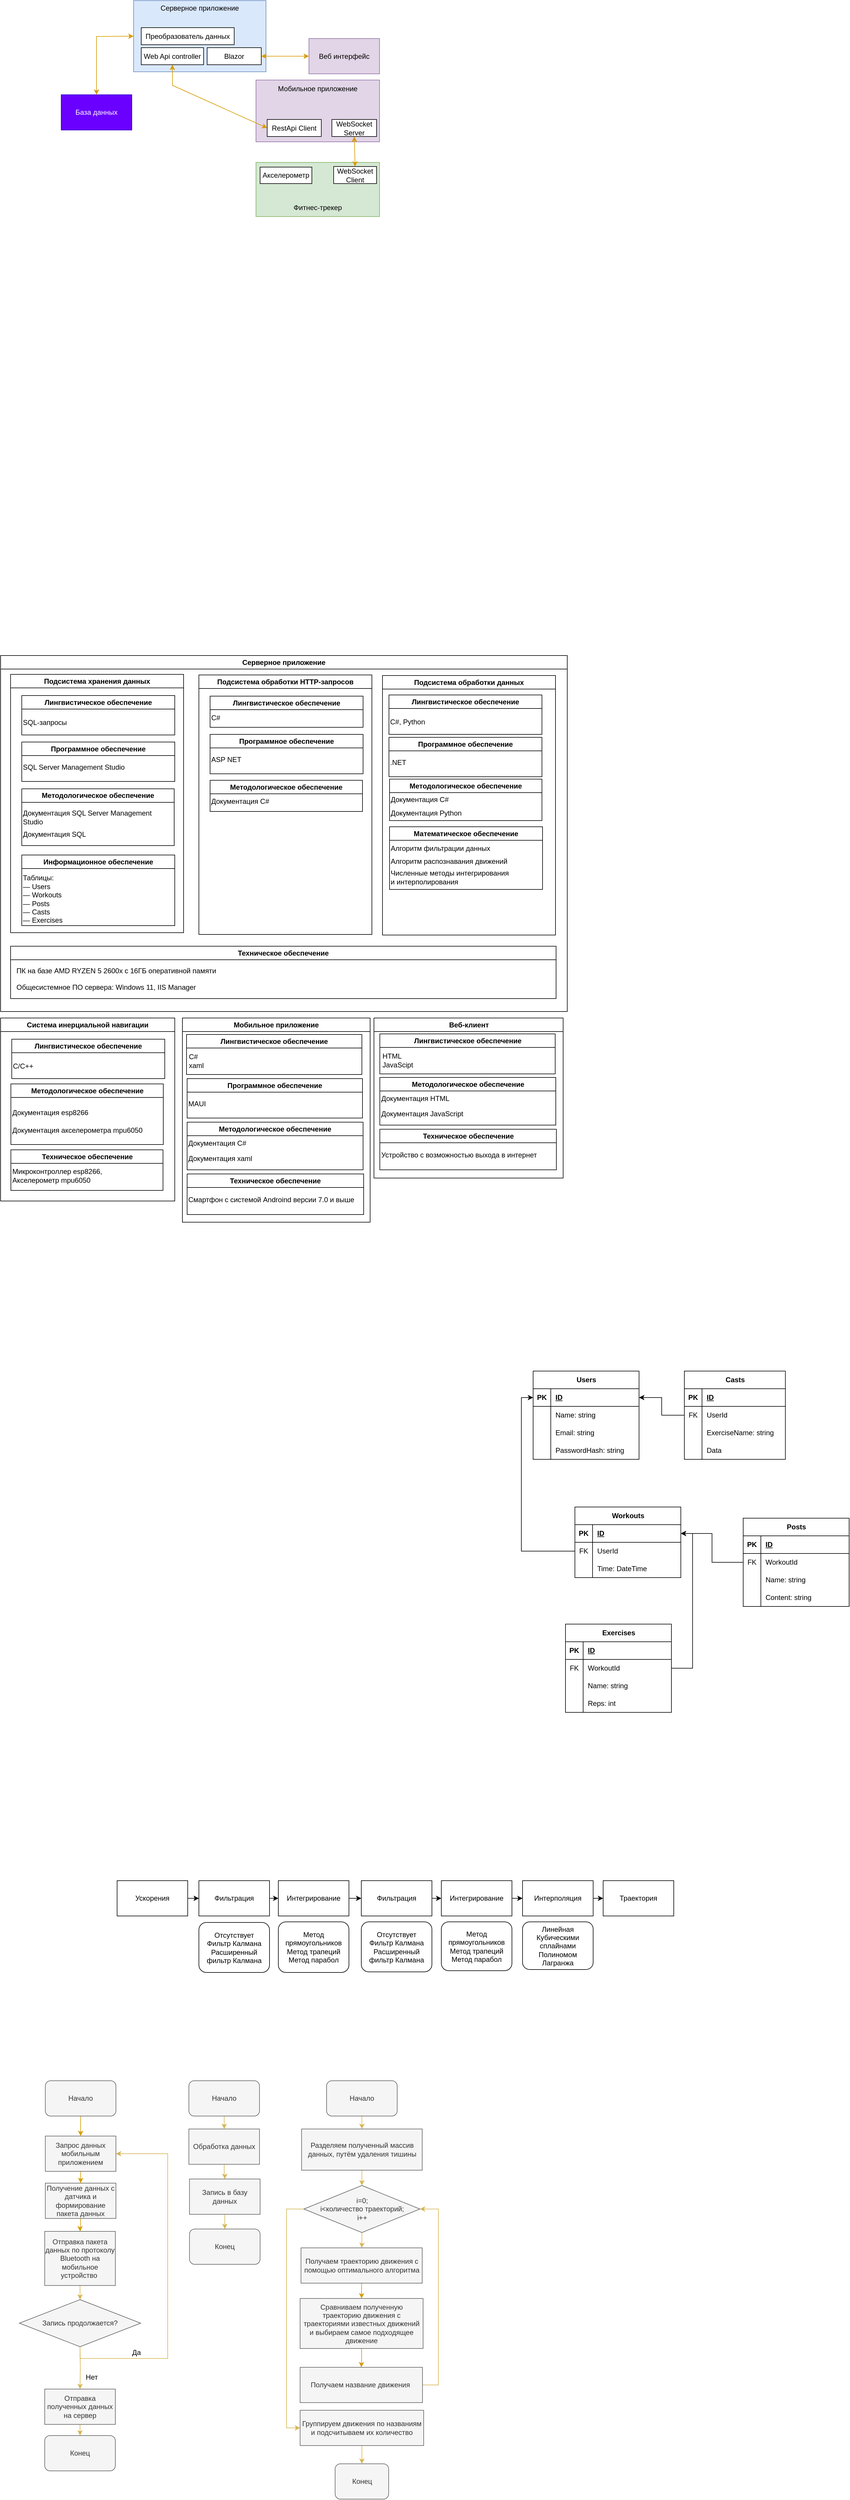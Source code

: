 <mxfile version="24.2.2" type="github">
  <diagram name="Страница 1" id="ufSTGprs4LsOGQLuZF8g">
    <mxGraphModel dx="1674" dy="778" grid="0" gridSize="10" guides="1" tooltips="1" connect="1" arrows="1" fold="1" page="1" pageScale="1" pageWidth="827" pageHeight="1169" background="#ffffff" math="0" shadow="0">
      <root>
        <mxCell id="0" />
        <mxCell id="1" parent="0" />
        <mxCell id="TqyM-eb_YKYfIrLDZzXM-1" value="База данных" style="rounded=0;whiteSpace=wrap;html=1;fillColor=#6a00ff;fontColor=#ffffff;strokeColor=#3700CC;" parent="1" vertex="1">
          <mxGeometry x="142" y="375" width="120" height="60" as="geometry" />
        </mxCell>
        <mxCell id="TqyM-eb_YKYfIrLDZzXM-2" value="" style="rounded=0;whiteSpace=wrap;html=1;fillColor=#dae8fc;strokeColor=#6c8ebf;" parent="1" vertex="1">
          <mxGeometry x="265" y="215" width="225" height="121" as="geometry" />
        </mxCell>
        <mxCell id="TqyM-eb_YKYfIrLDZzXM-4" value="" style="endArrow=classic;startArrow=classic;html=1;rounded=0;entryX=0;entryY=0.5;entryDx=0;entryDy=0;exitX=0.5;exitY=0;exitDx=0;exitDy=0;fillColor=#ffe6cc;strokeColor=#d79b00;" parent="1" source="TqyM-eb_YKYfIrLDZzXM-1" target="TqyM-eb_YKYfIrLDZzXM-2" edge="1">
          <mxGeometry width="50" height="50" relative="1" as="geometry">
            <mxPoint x="148" y="304" as="sourcePoint" />
            <mxPoint x="198" y="254" as="targetPoint" />
            <Array as="points">
              <mxPoint x="202" y="276" />
            </Array>
          </mxGeometry>
        </mxCell>
        <mxCell id="TqyM-eb_YKYfIrLDZzXM-5" value="&lt;font color=&quot;#000000&quot;&gt;Веб интерфейс&lt;/font&gt;" style="rounded=0;whiteSpace=wrap;html=1;fillColor=#e1d5e7;strokeColor=#9673a6;" parent="1" vertex="1">
          <mxGeometry x="563" y="279.5" width="120" height="60" as="geometry" />
        </mxCell>
        <mxCell id="TqyM-eb_YKYfIrLDZzXM-6" value="" style="rounded=0;whiteSpace=wrap;html=1;fillColor=#e1d5e7;strokeColor=#9673a6;align=center;" parent="1" vertex="1">
          <mxGeometry x="473" y="350" width="210" height="105" as="geometry" />
        </mxCell>
        <mxCell id="TqyM-eb_YKYfIrLDZzXM-7" value="" style="endArrow=classic;startArrow=classic;html=1;rounded=0;entryX=0;entryY=0.5;entryDx=0;entryDy=0;exitX=1;exitY=0.5;exitDx=0;exitDy=0;fillColor=#ffe6cc;strokeColor=#d79b00;" parent="1" source="ZVdsV8nFcNDab4a7GRcG-9" target="TqyM-eb_YKYfIrLDZzXM-5" edge="1">
          <mxGeometry width="50" height="50" relative="1" as="geometry">
            <mxPoint x="291" y="154" as="sourcePoint" />
            <mxPoint x="405" y="86" as="targetPoint" />
            <Array as="points" />
          </mxGeometry>
        </mxCell>
        <mxCell id="TqyM-eb_YKYfIrLDZzXM-8" value="" style="endArrow=classic;startArrow=classic;html=1;rounded=0;entryX=0;entryY=0.5;entryDx=0;entryDy=0;exitX=0.5;exitY=1;exitDx=0;exitDy=0;fillColor=#ffe6cc;strokeColor=#d79b00;" parent="1" source="ZVdsV8nFcNDab4a7GRcG-10" target="ZVdsV8nFcNDab4a7GRcG-6" edge="1">
          <mxGeometry width="50" height="50" relative="1" as="geometry">
            <mxPoint x="338" y="480" as="sourcePoint" />
            <mxPoint x="452" y="412" as="targetPoint" />
            <Array as="points">
              <mxPoint x="331" y="359" />
            </Array>
          </mxGeometry>
        </mxCell>
        <mxCell id="TqyM-eb_YKYfIrLDZzXM-9" value="" style="rounded=0;whiteSpace=wrap;html=1;fillColor=#d5e8d4;strokeColor=#82b366;" parent="1" vertex="1">
          <mxGeometry x="473" y="490" width="210" height="92" as="geometry" />
        </mxCell>
        <mxCell id="TqyM-eb_YKYfIrLDZzXM-10" value="" style="endArrow=classic;startArrow=classic;html=1;rounded=0;entryX=0.5;entryY=0;entryDx=0;entryDy=0;fillColor=#ffe6cc;strokeColor=#d79b00;exitX=0.5;exitY=1;exitDx=0;exitDy=0;" parent="1" source="ZVdsV8nFcNDab4a7GRcG-1" target="ZVdsV8nFcNDab4a7GRcG-2" edge="1">
          <mxGeometry width="50" height="50" relative="1" as="geometry">
            <mxPoint x="578" y="453" as="sourcePoint" />
            <mxPoint x="449" y="478" as="targetPoint" />
            <Array as="points" />
          </mxGeometry>
        </mxCell>
        <mxCell id="nKgSE3EkpWKNaFI7mvdM-41" value="Cистема инерциальной навигации" style="swimlane;whiteSpace=wrap;html=1;" parent="1" vertex="1">
          <mxGeometry x="39" y="1944" width="296" height="311" as="geometry" />
        </mxCell>
        <mxCell id="nKgSE3EkpWKNaFI7mvdM-42" value="Лингвистическое обеспечение" style="swimlane;whiteSpace=wrap;html=1;" parent="nKgSE3EkpWKNaFI7mvdM-41" vertex="1">
          <mxGeometry x="19" y="36" width="260" height="67" as="geometry" />
        </mxCell>
        <mxCell id="nKgSE3EkpWKNaFI7mvdM-43" value="C/C++" style="text;html=1;align=left;verticalAlign=middle;resizable=0;points=[];autosize=1;strokeColor=none;fillColor=none;" parent="nKgSE3EkpWKNaFI7mvdM-42" vertex="1">
          <mxGeometry y="33" width="53" height="26" as="geometry" />
        </mxCell>
        <mxCell id="nKgSE3EkpWKNaFI7mvdM-46" value="Методологическое обеспечение" style="swimlane;whiteSpace=wrap;html=1;" parent="nKgSE3EkpWKNaFI7mvdM-41" vertex="1">
          <mxGeometry x="17.5" y="112" width="259" height="103" as="geometry" />
        </mxCell>
        <mxCell id="nKgSE3EkpWKNaFI7mvdM-47" value="Документация esp8266" style="text;html=1;align=left;verticalAlign=middle;resizable=0;points=[];autosize=1;strokeColor=none;fillColor=none;" parent="nKgSE3EkpWKNaFI7mvdM-46" vertex="1">
          <mxGeometry y="35.75" width="147" height="26" as="geometry" />
        </mxCell>
        <mxCell id="t0PKNFKbj3jleWJ-KIZI-4" value="Документация акселерометра mpu6050" style="text;html=1;strokeColor=none;fillColor=none;align=left;verticalAlign=middle;whiteSpace=wrap;rounded=0;" parent="nKgSE3EkpWKNaFI7mvdM-46" vertex="1">
          <mxGeometry y="64" width="239" height="30" as="geometry" />
        </mxCell>
        <mxCell id="ZVdsV8nFcNDab4a7GRcG-26" value="Техническое обеспечение" style="swimlane;whiteSpace=wrap;html=1;" parent="nKgSE3EkpWKNaFI7mvdM-41" vertex="1">
          <mxGeometry x="17.5" y="224" width="258.5" height="69" as="geometry" />
        </mxCell>
        <mxCell id="ZVdsV8nFcNDab4a7GRcG-32" value="Микроконтроллер esp8266,&lt;br&gt;Акселерометр mpu6050" style="text;html=1;align=left;verticalAlign=middle;resizable=0;points=[];autosize=1;strokeColor=none;fillColor=none;" parent="ZVdsV8nFcNDab4a7GRcG-26" vertex="1">
          <mxGeometry y="23" width="171" height="41" as="geometry" />
        </mxCell>
        <mxCell id="nKgSE3EkpWKNaFI7mvdM-48" style="edgeStyle=orthogonalEdgeStyle;rounded=0;orthogonalLoop=1;jettySize=auto;html=1;entryX=0.5;entryY=0;entryDx=0;entryDy=0;fillColor=#ffe6cc;strokeColor=#d79b00;" parent="1" source="nKgSE3EkpWKNaFI7mvdM-49" target="nKgSE3EkpWKNaFI7mvdM-59" edge="1">
          <mxGeometry relative="1" as="geometry" />
        </mxCell>
        <mxCell id="nKgSE3EkpWKNaFI7mvdM-49" value="Начало" style="rounded=1;whiteSpace=wrap;html=1;fillColor=#f5f5f5;fontColor=#333333;strokeColor=#666666;" parent="1" vertex="1">
          <mxGeometry x="115" y="3750" width="120" height="60" as="geometry" />
        </mxCell>
        <mxCell id="nKgSE3EkpWKNaFI7mvdM-50" style="edgeStyle=orthogonalEdgeStyle;rounded=0;orthogonalLoop=1;jettySize=auto;html=1;fillColor=#ffe6cc;strokeColor=#d79b00;entryX=0.5;entryY=0;entryDx=0;entryDy=0;" parent="1" source="nKgSE3EkpWKNaFI7mvdM-51" target="nKgSE3EkpWKNaFI7mvdM-53" edge="1">
          <mxGeometry relative="1" as="geometry" />
        </mxCell>
        <mxCell id="nKgSE3EkpWKNaFI7mvdM-51" value="Получение данных с датчика и формирование пакета данных" style="rounded=0;whiteSpace=wrap;html=1;fillColor=#f5f5f5;fontColor=#333333;strokeColor=#666666;" parent="1" vertex="1">
          <mxGeometry x="115" y="3924" width="120" height="60" as="geometry" />
        </mxCell>
        <mxCell id="nKgSE3EkpWKNaFI7mvdM-72" style="edgeStyle=orthogonalEdgeStyle;rounded=0;orthogonalLoop=1;jettySize=auto;html=1;entryX=0.5;entryY=0;entryDx=0;entryDy=0;fillColor=#fff2cc;strokeColor=#d6b656;" parent="1" source="nKgSE3EkpWKNaFI7mvdM-53" edge="1">
          <mxGeometry relative="1" as="geometry">
            <mxPoint x="174" y="4122" as="targetPoint" />
          </mxGeometry>
        </mxCell>
        <mxCell id="nKgSE3EkpWKNaFI7mvdM-53" value="Отправка пакета данных по протоколу Bluetooth на мобильное устройство&amp;nbsp;" style="rounded=0;whiteSpace=wrap;html=1;fillColor=#f5f5f5;fontColor=#333333;strokeColor=#666666;" parent="1" vertex="1">
          <mxGeometry x="114" y="4006" width="120" height="92" as="geometry" />
        </mxCell>
        <mxCell id="nKgSE3EkpWKNaFI7mvdM-58" style="edgeStyle=orthogonalEdgeStyle;rounded=0;orthogonalLoop=1;jettySize=auto;html=1;entryX=0.5;entryY=0;entryDx=0;entryDy=0;fillColor=#ffe6cc;strokeColor=#d79b00;" parent="1" source="nKgSE3EkpWKNaFI7mvdM-59" target="nKgSE3EkpWKNaFI7mvdM-51" edge="1">
          <mxGeometry relative="1" as="geometry" />
        </mxCell>
        <mxCell id="nKgSE3EkpWKNaFI7mvdM-59" value="Запрос данных мобильным приложением" style="rounded=0;whiteSpace=wrap;html=1;fillColor=#f5f5f5;fontColor=#333333;strokeColor=#666666;" parent="1" vertex="1">
          <mxGeometry x="115" y="3844" width="120" height="60" as="geometry" />
        </mxCell>
        <mxCell id="nKgSE3EkpWKNaFI7mvdM-70" style="edgeStyle=orthogonalEdgeStyle;rounded=0;orthogonalLoop=1;jettySize=auto;html=1;entryX=1;entryY=0.5;entryDx=0;entryDy=0;fillColor=#fff2cc;strokeColor=#d6b656;" parent="1" target="nKgSE3EkpWKNaFI7mvdM-59" edge="1">
          <mxGeometry relative="1" as="geometry">
            <mxPoint x="401.217" y="3837.696" as="targetPoint" />
            <Array as="points">
              <mxPoint x="174" y="4222" />
              <mxPoint x="323" y="4222" />
              <mxPoint x="323" y="3874" />
            </Array>
            <mxPoint x="174" y="4202" as="sourcePoint" />
          </mxGeometry>
        </mxCell>
        <mxCell id="nKgSE3EkpWKNaFI7mvdM-73" style="edgeStyle=orthogonalEdgeStyle;rounded=0;orthogonalLoop=1;jettySize=auto;html=1;entryX=0.5;entryY=0;entryDx=0;entryDy=0;fillColor=#fff2cc;strokeColor=#d6b656;" parent="1" target="ZVdsV8nFcNDab4a7GRcG-15" edge="1">
          <mxGeometry relative="1" as="geometry">
            <mxPoint x="174" y="4202" as="sourcePoint" />
            <mxPoint x="174" y="4277" as="targetPoint" />
          </mxGeometry>
        </mxCell>
        <mxCell id="nKgSE3EkpWKNaFI7mvdM-64" value="&lt;font color=&quot;#000000&quot;&gt;Да&lt;/font&gt;" style="text;html=1;strokeColor=none;fillColor=none;align=center;verticalAlign=middle;whiteSpace=wrap;rounded=0;" parent="1" vertex="1">
          <mxGeometry x="240" y="4197" width="60" height="30" as="geometry" />
        </mxCell>
        <mxCell id="nKgSE3EkpWKNaFI7mvdM-77" style="edgeStyle=orthogonalEdgeStyle;rounded=0;orthogonalLoop=1;jettySize=auto;html=1;entryX=0.5;entryY=0;entryDx=0;entryDy=0;fillColor=#fff2cc;strokeColor=#d6b656;" parent="1" source="nKgSE3EkpWKNaFI7mvdM-74" target="nKgSE3EkpWKNaFI7mvdM-76" edge="1">
          <mxGeometry relative="1" as="geometry" />
        </mxCell>
        <mxCell id="nKgSE3EkpWKNaFI7mvdM-74" value="Обработка данных" style="rounded=0;whiteSpace=wrap;html=1;fillColor=#f5f5f5;fontColor=#333333;strokeColor=#666666;" parent="1" vertex="1">
          <mxGeometry x="359" y="3832" width="120" height="60" as="geometry" />
        </mxCell>
        <mxCell id="nKgSE3EkpWKNaFI7mvdM-79" style="edgeStyle=orthogonalEdgeStyle;rounded=0;orthogonalLoop=1;jettySize=auto;html=1;entryX=0.5;entryY=0;entryDx=0;entryDy=0;fillColor=#fff2cc;strokeColor=#d6b656;" parent="1" source="nKgSE3EkpWKNaFI7mvdM-76" target="nKgSE3EkpWKNaFI7mvdM-78" edge="1">
          <mxGeometry relative="1" as="geometry" />
        </mxCell>
        <mxCell id="nKgSE3EkpWKNaFI7mvdM-76" value="Запись в базу данных" style="rounded=0;whiteSpace=wrap;html=1;fillColor=#f5f5f5;fontColor=#333333;strokeColor=#666666;" parent="1" vertex="1">
          <mxGeometry x="360" y="3917" width="120" height="60" as="geometry" />
        </mxCell>
        <mxCell id="nKgSE3EkpWKNaFI7mvdM-78" value="Конец" style="rounded=1;whiteSpace=wrap;html=1;fillColor=#f5f5f5;fontColor=#333333;strokeColor=#666666;" parent="1" vertex="1">
          <mxGeometry x="360" y="4002" width="120" height="60" as="geometry" />
        </mxCell>
        <mxCell id="nKgSE3EkpWKNaFI7mvdM-82" value="Нет" style="text;html=1;strokeColor=none;fillColor=none;align=center;verticalAlign=middle;whiteSpace=wrap;rounded=0;" parent="1" vertex="1">
          <mxGeometry x="164" y="4239" width="60" height="30" as="geometry" />
        </mxCell>
        <mxCell id="nKgSE3EkpWKNaFI7mvdM-83" value="Users" style="shape=table;startSize=30;container=1;collapsible=1;childLayout=tableLayout;fixedRows=1;rowLines=0;fontStyle=1;align=center;resizeLast=1;html=1;" parent="1" vertex="1">
          <mxGeometry x="944" y="2544" width="180" height="150" as="geometry" />
        </mxCell>
        <mxCell id="nKgSE3EkpWKNaFI7mvdM-84" value="" style="shape=tableRow;horizontal=0;startSize=0;swimlaneHead=0;swimlaneBody=0;fillColor=none;collapsible=0;dropTarget=0;points=[[0,0.5],[1,0.5]];portConstraint=eastwest;top=0;left=0;right=0;bottom=1;" parent="nKgSE3EkpWKNaFI7mvdM-83" vertex="1">
          <mxGeometry y="30" width="180" height="30" as="geometry" />
        </mxCell>
        <mxCell id="nKgSE3EkpWKNaFI7mvdM-85" value="PK" style="shape=partialRectangle;connectable=0;fillColor=none;top=0;left=0;bottom=0;right=0;fontStyle=1;overflow=hidden;whiteSpace=wrap;html=1;" parent="nKgSE3EkpWKNaFI7mvdM-84" vertex="1">
          <mxGeometry width="30" height="30" as="geometry">
            <mxRectangle width="30" height="30" as="alternateBounds" />
          </mxGeometry>
        </mxCell>
        <mxCell id="nKgSE3EkpWKNaFI7mvdM-86" value="ID" style="shape=partialRectangle;connectable=0;fillColor=none;top=0;left=0;bottom=0;right=0;align=left;spacingLeft=6;fontStyle=5;overflow=hidden;whiteSpace=wrap;html=1;" parent="nKgSE3EkpWKNaFI7mvdM-84" vertex="1">
          <mxGeometry x="30" width="150" height="30" as="geometry">
            <mxRectangle width="150" height="30" as="alternateBounds" />
          </mxGeometry>
        </mxCell>
        <mxCell id="nKgSE3EkpWKNaFI7mvdM-87" value="" style="shape=tableRow;horizontal=0;startSize=0;swimlaneHead=0;swimlaneBody=0;fillColor=none;collapsible=0;dropTarget=0;points=[[0,0.5],[1,0.5]];portConstraint=eastwest;top=0;left=0;right=0;bottom=0;" parent="nKgSE3EkpWKNaFI7mvdM-83" vertex="1">
          <mxGeometry y="60" width="180" height="30" as="geometry" />
        </mxCell>
        <mxCell id="nKgSE3EkpWKNaFI7mvdM-88" value="" style="shape=partialRectangle;connectable=0;fillColor=none;top=0;left=0;bottom=0;right=0;editable=1;overflow=hidden;whiteSpace=wrap;html=1;" parent="nKgSE3EkpWKNaFI7mvdM-87" vertex="1">
          <mxGeometry width="30" height="30" as="geometry">
            <mxRectangle width="30" height="30" as="alternateBounds" />
          </mxGeometry>
        </mxCell>
        <mxCell id="nKgSE3EkpWKNaFI7mvdM-89" value="Name: string" style="shape=partialRectangle;connectable=0;fillColor=none;top=0;left=0;bottom=0;right=0;align=left;spacingLeft=6;overflow=hidden;whiteSpace=wrap;html=1;" parent="nKgSE3EkpWKNaFI7mvdM-87" vertex="1">
          <mxGeometry x="30" width="150" height="30" as="geometry">
            <mxRectangle width="150" height="30" as="alternateBounds" />
          </mxGeometry>
        </mxCell>
        <mxCell id="nKgSE3EkpWKNaFI7mvdM-90" value="" style="shape=tableRow;horizontal=0;startSize=0;swimlaneHead=0;swimlaneBody=0;fillColor=none;collapsible=0;dropTarget=0;points=[[0,0.5],[1,0.5]];portConstraint=eastwest;top=0;left=0;right=0;bottom=0;" parent="nKgSE3EkpWKNaFI7mvdM-83" vertex="1">
          <mxGeometry y="90" width="180" height="30" as="geometry" />
        </mxCell>
        <mxCell id="nKgSE3EkpWKNaFI7mvdM-91" value="" style="shape=partialRectangle;connectable=0;fillColor=none;top=0;left=0;bottom=0;right=0;editable=1;overflow=hidden;whiteSpace=wrap;html=1;" parent="nKgSE3EkpWKNaFI7mvdM-90" vertex="1">
          <mxGeometry width="30" height="30" as="geometry">
            <mxRectangle width="30" height="30" as="alternateBounds" />
          </mxGeometry>
        </mxCell>
        <mxCell id="nKgSE3EkpWKNaFI7mvdM-92" value="Email: string" style="shape=partialRectangle;connectable=0;fillColor=none;top=0;left=0;bottom=0;right=0;align=left;spacingLeft=6;overflow=hidden;whiteSpace=wrap;html=1;" parent="nKgSE3EkpWKNaFI7mvdM-90" vertex="1">
          <mxGeometry x="30" width="150" height="30" as="geometry">
            <mxRectangle width="150" height="30" as="alternateBounds" />
          </mxGeometry>
        </mxCell>
        <mxCell id="nKgSE3EkpWKNaFI7mvdM-93" value="" style="shape=tableRow;horizontal=0;startSize=0;swimlaneHead=0;swimlaneBody=0;fillColor=none;collapsible=0;dropTarget=0;points=[[0,0.5],[1,0.5]];portConstraint=eastwest;top=0;left=0;right=0;bottom=0;" parent="nKgSE3EkpWKNaFI7mvdM-83" vertex="1">
          <mxGeometry y="120" width="180" height="30" as="geometry" />
        </mxCell>
        <mxCell id="nKgSE3EkpWKNaFI7mvdM-94" value="" style="shape=partialRectangle;connectable=0;fillColor=none;top=0;left=0;bottom=0;right=0;editable=1;overflow=hidden;whiteSpace=wrap;html=1;" parent="nKgSE3EkpWKNaFI7mvdM-93" vertex="1">
          <mxGeometry width="30" height="30" as="geometry">
            <mxRectangle width="30" height="30" as="alternateBounds" />
          </mxGeometry>
        </mxCell>
        <mxCell id="nKgSE3EkpWKNaFI7mvdM-95" value="PasswordHash: string" style="shape=partialRectangle;connectable=0;fillColor=none;top=0;left=0;bottom=0;right=0;align=left;spacingLeft=6;overflow=hidden;whiteSpace=wrap;html=1;" parent="nKgSE3EkpWKNaFI7mvdM-93" vertex="1">
          <mxGeometry x="30" width="150" height="30" as="geometry">
            <mxRectangle width="150" height="30" as="alternateBounds" />
          </mxGeometry>
        </mxCell>
        <mxCell id="nKgSE3EkpWKNaFI7mvdM-96" value="Casts" style="shape=table;startSize=30;container=1;collapsible=1;childLayout=tableLayout;fixedRows=1;rowLines=0;fontStyle=1;align=center;resizeLast=1;html=1;" parent="1" vertex="1">
          <mxGeometry x="1201" y="2544" width="171.684" height="150" as="geometry" />
        </mxCell>
        <mxCell id="nKgSE3EkpWKNaFI7mvdM-97" value="" style="shape=tableRow;horizontal=0;startSize=0;swimlaneHead=0;swimlaneBody=0;fillColor=none;collapsible=0;dropTarget=0;points=[[0,0.5],[1,0.5]];portConstraint=eastwest;top=0;left=0;right=0;bottom=1;" parent="nKgSE3EkpWKNaFI7mvdM-96" vertex="1">
          <mxGeometry y="30" width="171.684" height="30" as="geometry" />
        </mxCell>
        <mxCell id="nKgSE3EkpWKNaFI7mvdM-98" value="PK" style="shape=partialRectangle;connectable=0;fillColor=none;top=0;left=0;bottom=0;right=0;fontStyle=1;overflow=hidden;whiteSpace=wrap;html=1;" parent="nKgSE3EkpWKNaFI7mvdM-97" vertex="1">
          <mxGeometry width="30" height="30" as="geometry">
            <mxRectangle width="30" height="30" as="alternateBounds" />
          </mxGeometry>
        </mxCell>
        <mxCell id="nKgSE3EkpWKNaFI7mvdM-99" value="ID" style="shape=partialRectangle;connectable=0;fillColor=none;top=0;left=0;bottom=0;right=0;align=left;spacingLeft=6;fontStyle=5;overflow=hidden;whiteSpace=wrap;html=1;" parent="nKgSE3EkpWKNaFI7mvdM-97" vertex="1">
          <mxGeometry x="30" width="141.684" height="30" as="geometry">
            <mxRectangle width="141.684" height="30" as="alternateBounds" />
          </mxGeometry>
        </mxCell>
        <mxCell id="nKgSE3EkpWKNaFI7mvdM-100" value="" style="shape=tableRow;horizontal=0;startSize=0;swimlaneHead=0;swimlaneBody=0;fillColor=none;collapsible=0;dropTarget=0;points=[[0,0.5],[1,0.5]];portConstraint=eastwest;top=0;left=0;right=0;bottom=0;" parent="nKgSE3EkpWKNaFI7mvdM-96" vertex="1">
          <mxGeometry y="60" width="171.684" height="30" as="geometry" />
        </mxCell>
        <mxCell id="nKgSE3EkpWKNaFI7mvdM-101" value="FK" style="shape=partialRectangle;connectable=0;fillColor=none;top=0;left=0;bottom=0;right=0;editable=1;overflow=hidden;whiteSpace=wrap;html=1;" parent="nKgSE3EkpWKNaFI7mvdM-100" vertex="1">
          <mxGeometry width="30" height="30" as="geometry">
            <mxRectangle width="30" height="30" as="alternateBounds" />
          </mxGeometry>
        </mxCell>
        <mxCell id="nKgSE3EkpWKNaFI7mvdM-102" value="UserId" style="shape=partialRectangle;connectable=0;fillColor=none;top=0;left=0;bottom=0;right=0;align=left;spacingLeft=6;overflow=hidden;whiteSpace=wrap;html=1;" parent="nKgSE3EkpWKNaFI7mvdM-100" vertex="1">
          <mxGeometry x="30" width="141.684" height="30" as="geometry">
            <mxRectangle width="141.684" height="30" as="alternateBounds" />
          </mxGeometry>
        </mxCell>
        <mxCell id="nKgSE3EkpWKNaFI7mvdM-103" value="" style="shape=tableRow;horizontal=0;startSize=0;swimlaneHead=0;swimlaneBody=0;fillColor=none;collapsible=0;dropTarget=0;points=[[0,0.5],[1,0.5]];portConstraint=eastwest;top=0;left=0;right=0;bottom=0;" parent="nKgSE3EkpWKNaFI7mvdM-96" vertex="1">
          <mxGeometry y="90" width="171.684" height="30" as="geometry" />
        </mxCell>
        <mxCell id="nKgSE3EkpWKNaFI7mvdM-104" value="" style="shape=partialRectangle;connectable=0;fillColor=none;top=0;left=0;bottom=0;right=0;editable=1;overflow=hidden;whiteSpace=wrap;html=1;" parent="nKgSE3EkpWKNaFI7mvdM-103" vertex="1">
          <mxGeometry width="30" height="30" as="geometry">
            <mxRectangle width="30" height="30" as="alternateBounds" />
          </mxGeometry>
        </mxCell>
        <mxCell id="nKgSE3EkpWKNaFI7mvdM-105" value="ExerciseName: string" style="shape=partialRectangle;connectable=0;fillColor=none;top=0;left=0;bottom=0;right=0;align=left;spacingLeft=6;overflow=hidden;whiteSpace=wrap;html=1;" parent="nKgSE3EkpWKNaFI7mvdM-103" vertex="1">
          <mxGeometry x="30" width="141.684" height="30" as="geometry">
            <mxRectangle width="141.684" height="30" as="alternateBounds" />
          </mxGeometry>
        </mxCell>
        <mxCell id="nKgSE3EkpWKNaFI7mvdM-106" value="" style="shape=tableRow;horizontal=0;startSize=0;swimlaneHead=0;swimlaneBody=0;fillColor=none;collapsible=0;dropTarget=0;points=[[0,0.5],[1,0.5]];portConstraint=eastwest;top=0;left=0;right=0;bottom=0;" parent="nKgSE3EkpWKNaFI7mvdM-96" vertex="1">
          <mxGeometry y="120" width="171.684" height="30" as="geometry" />
        </mxCell>
        <mxCell id="nKgSE3EkpWKNaFI7mvdM-107" value="" style="shape=partialRectangle;connectable=0;fillColor=none;top=0;left=0;bottom=0;right=0;editable=1;overflow=hidden;whiteSpace=wrap;html=1;" parent="nKgSE3EkpWKNaFI7mvdM-106" vertex="1">
          <mxGeometry width="30" height="30" as="geometry">
            <mxRectangle width="30" height="30" as="alternateBounds" />
          </mxGeometry>
        </mxCell>
        <mxCell id="nKgSE3EkpWKNaFI7mvdM-108" value="Data" style="shape=partialRectangle;connectable=0;fillColor=none;top=0;left=0;bottom=0;right=0;align=left;spacingLeft=6;overflow=hidden;whiteSpace=wrap;html=1;" parent="nKgSE3EkpWKNaFI7mvdM-106" vertex="1">
          <mxGeometry x="30" width="141.684" height="30" as="geometry">
            <mxRectangle width="141.684" height="30" as="alternateBounds" />
          </mxGeometry>
        </mxCell>
        <mxCell id="nKgSE3EkpWKNaFI7mvdM-109" style="edgeStyle=orthogonalEdgeStyle;rounded=0;orthogonalLoop=1;jettySize=auto;html=1;entryX=1;entryY=0.5;entryDx=0;entryDy=0;" parent="1" source="nKgSE3EkpWKNaFI7mvdM-100" target="nKgSE3EkpWKNaFI7mvdM-84" edge="1">
          <mxGeometry relative="1" as="geometry" />
        </mxCell>
        <mxCell id="nKgSE3EkpWKNaFI7mvdM-110" value="Workouts" style="shape=table;startSize=30;container=1;collapsible=1;childLayout=tableLayout;fixedRows=1;rowLines=0;fontStyle=1;align=center;resizeLast=1;html=1;" parent="1" vertex="1">
          <mxGeometry x="1015" y="2775" width="180" height="120" as="geometry" />
        </mxCell>
        <mxCell id="nKgSE3EkpWKNaFI7mvdM-111" value="" style="shape=tableRow;horizontal=0;startSize=0;swimlaneHead=0;swimlaneBody=0;fillColor=none;collapsible=0;dropTarget=0;points=[[0,0.5],[1,0.5]];portConstraint=eastwest;top=0;left=0;right=0;bottom=1;" parent="nKgSE3EkpWKNaFI7mvdM-110" vertex="1">
          <mxGeometry y="30" width="180" height="30" as="geometry" />
        </mxCell>
        <mxCell id="nKgSE3EkpWKNaFI7mvdM-112" value="PK" style="shape=partialRectangle;connectable=0;fillColor=none;top=0;left=0;bottom=0;right=0;fontStyle=1;overflow=hidden;whiteSpace=wrap;html=1;" parent="nKgSE3EkpWKNaFI7mvdM-111" vertex="1">
          <mxGeometry width="30" height="30" as="geometry">
            <mxRectangle width="30" height="30" as="alternateBounds" />
          </mxGeometry>
        </mxCell>
        <mxCell id="nKgSE3EkpWKNaFI7mvdM-113" value="ID" style="shape=partialRectangle;connectable=0;fillColor=none;top=0;left=0;bottom=0;right=0;align=left;spacingLeft=6;fontStyle=5;overflow=hidden;whiteSpace=wrap;html=1;" parent="nKgSE3EkpWKNaFI7mvdM-111" vertex="1">
          <mxGeometry x="30" width="150" height="30" as="geometry">
            <mxRectangle width="150" height="30" as="alternateBounds" />
          </mxGeometry>
        </mxCell>
        <mxCell id="nKgSE3EkpWKNaFI7mvdM-114" value="" style="shape=tableRow;horizontal=0;startSize=0;swimlaneHead=0;swimlaneBody=0;fillColor=none;collapsible=0;dropTarget=0;points=[[0,0.5],[1,0.5]];portConstraint=eastwest;top=0;left=0;right=0;bottom=0;" parent="nKgSE3EkpWKNaFI7mvdM-110" vertex="1">
          <mxGeometry y="60" width="180" height="30" as="geometry" />
        </mxCell>
        <mxCell id="nKgSE3EkpWKNaFI7mvdM-115" value="FK" style="shape=partialRectangle;connectable=0;fillColor=none;top=0;left=0;bottom=0;right=0;editable=1;overflow=hidden;whiteSpace=wrap;html=1;" parent="nKgSE3EkpWKNaFI7mvdM-114" vertex="1">
          <mxGeometry width="30" height="30" as="geometry">
            <mxRectangle width="30" height="30" as="alternateBounds" />
          </mxGeometry>
        </mxCell>
        <mxCell id="nKgSE3EkpWKNaFI7mvdM-116" value="UserId" style="shape=partialRectangle;connectable=0;fillColor=none;top=0;left=0;bottom=0;right=0;align=left;spacingLeft=6;overflow=hidden;whiteSpace=wrap;html=1;" parent="nKgSE3EkpWKNaFI7mvdM-114" vertex="1">
          <mxGeometry x="30" width="150" height="30" as="geometry">
            <mxRectangle width="150" height="30" as="alternateBounds" />
          </mxGeometry>
        </mxCell>
        <mxCell id="nKgSE3EkpWKNaFI7mvdM-117" value="" style="shape=tableRow;horizontal=0;startSize=0;swimlaneHead=0;swimlaneBody=0;fillColor=none;collapsible=0;dropTarget=0;points=[[0,0.5],[1,0.5]];portConstraint=eastwest;top=0;left=0;right=0;bottom=0;" parent="nKgSE3EkpWKNaFI7mvdM-110" vertex="1">
          <mxGeometry y="90" width="180" height="30" as="geometry" />
        </mxCell>
        <mxCell id="nKgSE3EkpWKNaFI7mvdM-118" value="" style="shape=partialRectangle;connectable=0;fillColor=none;top=0;left=0;bottom=0;right=0;editable=1;overflow=hidden;whiteSpace=wrap;html=1;" parent="nKgSE3EkpWKNaFI7mvdM-117" vertex="1">
          <mxGeometry width="30" height="30" as="geometry">
            <mxRectangle width="30" height="30" as="alternateBounds" />
          </mxGeometry>
        </mxCell>
        <mxCell id="nKgSE3EkpWKNaFI7mvdM-119" value="Time: DateTime" style="shape=partialRectangle;connectable=0;fillColor=none;top=0;left=0;bottom=0;right=0;align=left;spacingLeft=6;overflow=hidden;whiteSpace=wrap;html=1;" parent="nKgSE3EkpWKNaFI7mvdM-117" vertex="1">
          <mxGeometry x="30" width="150" height="30" as="geometry">
            <mxRectangle width="150" height="30" as="alternateBounds" />
          </mxGeometry>
        </mxCell>
        <mxCell id="nKgSE3EkpWKNaFI7mvdM-123" style="edgeStyle=orthogonalEdgeStyle;rounded=0;orthogonalLoop=1;jettySize=auto;html=1;entryX=0;entryY=0.5;entryDx=0;entryDy=0;" parent="1" source="nKgSE3EkpWKNaFI7mvdM-114" target="nKgSE3EkpWKNaFI7mvdM-84" edge="1">
          <mxGeometry relative="1" as="geometry" />
        </mxCell>
        <mxCell id="nKgSE3EkpWKNaFI7mvdM-124" value="Posts" style="shape=table;startSize=30;container=1;collapsible=1;childLayout=tableLayout;fixedRows=1;rowLines=0;fontStyle=1;align=center;resizeLast=1;html=1;" parent="1" vertex="1">
          <mxGeometry x="1301" y="2794" width="180" height="150" as="geometry" />
        </mxCell>
        <mxCell id="nKgSE3EkpWKNaFI7mvdM-125" value="" style="shape=tableRow;horizontal=0;startSize=0;swimlaneHead=0;swimlaneBody=0;fillColor=none;collapsible=0;dropTarget=0;points=[[0,0.5],[1,0.5]];portConstraint=eastwest;top=0;left=0;right=0;bottom=1;" parent="nKgSE3EkpWKNaFI7mvdM-124" vertex="1">
          <mxGeometry y="30" width="180" height="30" as="geometry" />
        </mxCell>
        <mxCell id="nKgSE3EkpWKNaFI7mvdM-126" value="PK" style="shape=partialRectangle;connectable=0;fillColor=none;top=0;left=0;bottom=0;right=0;fontStyle=1;overflow=hidden;whiteSpace=wrap;html=1;" parent="nKgSE3EkpWKNaFI7mvdM-125" vertex="1">
          <mxGeometry width="30" height="30" as="geometry">
            <mxRectangle width="30" height="30" as="alternateBounds" />
          </mxGeometry>
        </mxCell>
        <mxCell id="nKgSE3EkpWKNaFI7mvdM-127" value="ID" style="shape=partialRectangle;connectable=0;fillColor=none;top=0;left=0;bottom=0;right=0;align=left;spacingLeft=6;fontStyle=5;overflow=hidden;whiteSpace=wrap;html=1;" parent="nKgSE3EkpWKNaFI7mvdM-125" vertex="1">
          <mxGeometry x="30" width="150" height="30" as="geometry">
            <mxRectangle width="150" height="30" as="alternateBounds" />
          </mxGeometry>
        </mxCell>
        <mxCell id="nKgSE3EkpWKNaFI7mvdM-128" value="" style="shape=tableRow;horizontal=0;startSize=0;swimlaneHead=0;swimlaneBody=0;fillColor=none;collapsible=0;dropTarget=0;points=[[0,0.5],[1,0.5]];portConstraint=eastwest;top=0;left=0;right=0;bottom=0;" parent="nKgSE3EkpWKNaFI7mvdM-124" vertex="1">
          <mxGeometry y="60" width="180" height="30" as="geometry" />
        </mxCell>
        <mxCell id="nKgSE3EkpWKNaFI7mvdM-129" value="FK" style="shape=partialRectangle;connectable=0;fillColor=none;top=0;left=0;bottom=0;right=0;editable=1;overflow=hidden;whiteSpace=wrap;html=1;" parent="nKgSE3EkpWKNaFI7mvdM-128" vertex="1">
          <mxGeometry width="30" height="30" as="geometry">
            <mxRectangle width="30" height="30" as="alternateBounds" />
          </mxGeometry>
        </mxCell>
        <mxCell id="nKgSE3EkpWKNaFI7mvdM-130" value="WorkoutId" style="shape=partialRectangle;connectable=0;fillColor=none;top=0;left=0;bottom=0;right=0;align=left;spacingLeft=6;overflow=hidden;whiteSpace=wrap;html=1;" parent="nKgSE3EkpWKNaFI7mvdM-128" vertex="1">
          <mxGeometry x="30" width="150" height="30" as="geometry">
            <mxRectangle width="150" height="30" as="alternateBounds" />
          </mxGeometry>
        </mxCell>
        <mxCell id="nKgSE3EkpWKNaFI7mvdM-131" value="" style="shape=tableRow;horizontal=0;startSize=0;swimlaneHead=0;swimlaneBody=0;fillColor=none;collapsible=0;dropTarget=0;points=[[0,0.5],[1,0.5]];portConstraint=eastwest;top=0;left=0;right=0;bottom=0;" parent="nKgSE3EkpWKNaFI7mvdM-124" vertex="1">
          <mxGeometry y="90" width="180" height="30" as="geometry" />
        </mxCell>
        <mxCell id="nKgSE3EkpWKNaFI7mvdM-132" value="" style="shape=partialRectangle;connectable=0;fillColor=none;top=0;left=0;bottom=0;right=0;editable=1;overflow=hidden;whiteSpace=wrap;html=1;" parent="nKgSE3EkpWKNaFI7mvdM-131" vertex="1">
          <mxGeometry width="30" height="30" as="geometry">
            <mxRectangle width="30" height="30" as="alternateBounds" />
          </mxGeometry>
        </mxCell>
        <mxCell id="nKgSE3EkpWKNaFI7mvdM-133" value="Name: string" style="shape=partialRectangle;connectable=0;fillColor=none;top=0;left=0;bottom=0;right=0;align=left;spacingLeft=6;overflow=hidden;whiteSpace=wrap;html=1;" parent="nKgSE3EkpWKNaFI7mvdM-131" vertex="1">
          <mxGeometry x="30" width="150" height="30" as="geometry">
            <mxRectangle width="150" height="30" as="alternateBounds" />
          </mxGeometry>
        </mxCell>
        <mxCell id="nKgSE3EkpWKNaFI7mvdM-134" value="" style="shape=tableRow;horizontal=0;startSize=0;swimlaneHead=0;swimlaneBody=0;fillColor=none;collapsible=0;dropTarget=0;points=[[0,0.5],[1,0.5]];portConstraint=eastwest;top=0;left=0;right=0;bottom=0;" parent="nKgSE3EkpWKNaFI7mvdM-124" vertex="1">
          <mxGeometry y="120" width="180" height="30" as="geometry" />
        </mxCell>
        <mxCell id="nKgSE3EkpWKNaFI7mvdM-135" value="" style="shape=partialRectangle;connectable=0;fillColor=none;top=0;left=0;bottom=0;right=0;editable=1;overflow=hidden;whiteSpace=wrap;html=1;" parent="nKgSE3EkpWKNaFI7mvdM-134" vertex="1">
          <mxGeometry width="30" height="30" as="geometry">
            <mxRectangle width="30" height="30" as="alternateBounds" />
          </mxGeometry>
        </mxCell>
        <mxCell id="nKgSE3EkpWKNaFI7mvdM-136" value="Content: string" style="shape=partialRectangle;connectable=0;fillColor=none;top=0;left=0;bottom=0;right=0;align=left;spacingLeft=6;overflow=hidden;whiteSpace=wrap;html=1;" parent="nKgSE3EkpWKNaFI7mvdM-134" vertex="1">
          <mxGeometry x="30" width="150" height="30" as="geometry">
            <mxRectangle width="150" height="30" as="alternateBounds" />
          </mxGeometry>
        </mxCell>
        <mxCell id="nKgSE3EkpWKNaFI7mvdM-137" style="edgeStyle=orthogonalEdgeStyle;rounded=0;orthogonalLoop=1;jettySize=auto;html=1;entryX=1;entryY=0.5;entryDx=0;entryDy=0;" parent="1" source="nKgSE3EkpWKNaFI7mvdM-128" target="nKgSE3EkpWKNaFI7mvdM-111" edge="1">
          <mxGeometry relative="1" as="geometry" />
        </mxCell>
        <mxCell id="nKgSE3EkpWKNaFI7mvdM-138" value="Exercises" style="shape=table;startSize=30;container=1;collapsible=1;childLayout=tableLayout;fixedRows=1;rowLines=0;fontStyle=1;align=center;resizeLast=1;html=1;" parent="1" vertex="1">
          <mxGeometry x="999" y="2974" width="180" height="150" as="geometry" />
        </mxCell>
        <mxCell id="nKgSE3EkpWKNaFI7mvdM-139" value="" style="shape=tableRow;horizontal=0;startSize=0;swimlaneHead=0;swimlaneBody=0;fillColor=none;collapsible=0;dropTarget=0;points=[[0,0.5],[1,0.5]];portConstraint=eastwest;top=0;left=0;right=0;bottom=1;" parent="nKgSE3EkpWKNaFI7mvdM-138" vertex="1">
          <mxGeometry y="30" width="180" height="30" as="geometry" />
        </mxCell>
        <mxCell id="nKgSE3EkpWKNaFI7mvdM-140" value="PK" style="shape=partialRectangle;connectable=0;fillColor=none;top=0;left=0;bottom=0;right=0;fontStyle=1;overflow=hidden;whiteSpace=wrap;html=1;" parent="nKgSE3EkpWKNaFI7mvdM-139" vertex="1">
          <mxGeometry width="30" height="30" as="geometry">
            <mxRectangle width="30" height="30" as="alternateBounds" />
          </mxGeometry>
        </mxCell>
        <mxCell id="nKgSE3EkpWKNaFI7mvdM-141" value="ID" style="shape=partialRectangle;connectable=0;fillColor=none;top=0;left=0;bottom=0;right=0;align=left;spacingLeft=6;fontStyle=5;overflow=hidden;whiteSpace=wrap;html=1;" parent="nKgSE3EkpWKNaFI7mvdM-139" vertex="1">
          <mxGeometry x="30" width="150" height="30" as="geometry">
            <mxRectangle width="150" height="30" as="alternateBounds" />
          </mxGeometry>
        </mxCell>
        <mxCell id="nKgSE3EkpWKNaFI7mvdM-142" value="" style="shape=tableRow;horizontal=0;startSize=0;swimlaneHead=0;swimlaneBody=0;fillColor=none;collapsible=0;dropTarget=0;points=[[0,0.5],[1,0.5]];portConstraint=eastwest;top=0;left=0;right=0;bottom=0;" parent="nKgSE3EkpWKNaFI7mvdM-138" vertex="1">
          <mxGeometry y="60" width="180" height="30" as="geometry" />
        </mxCell>
        <mxCell id="nKgSE3EkpWKNaFI7mvdM-143" value="FK" style="shape=partialRectangle;connectable=0;fillColor=none;top=0;left=0;bottom=0;right=0;editable=1;overflow=hidden;whiteSpace=wrap;html=1;" parent="nKgSE3EkpWKNaFI7mvdM-142" vertex="1">
          <mxGeometry width="30" height="30" as="geometry">
            <mxRectangle width="30" height="30" as="alternateBounds" />
          </mxGeometry>
        </mxCell>
        <mxCell id="nKgSE3EkpWKNaFI7mvdM-144" value="WorkoutId" style="shape=partialRectangle;connectable=0;fillColor=none;top=0;left=0;bottom=0;right=0;align=left;spacingLeft=6;overflow=hidden;whiteSpace=wrap;html=1;" parent="nKgSE3EkpWKNaFI7mvdM-142" vertex="1">
          <mxGeometry x="30" width="150" height="30" as="geometry">
            <mxRectangle width="150" height="30" as="alternateBounds" />
          </mxGeometry>
        </mxCell>
        <mxCell id="nKgSE3EkpWKNaFI7mvdM-145" value="" style="shape=tableRow;horizontal=0;startSize=0;swimlaneHead=0;swimlaneBody=0;fillColor=none;collapsible=0;dropTarget=0;points=[[0,0.5],[1,0.5]];portConstraint=eastwest;top=0;left=0;right=0;bottom=0;" parent="nKgSE3EkpWKNaFI7mvdM-138" vertex="1">
          <mxGeometry y="90" width="180" height="30" as="geometry" />
        </mxCell>
        <mxCell id="nKgSE3EkpWKNaFI7mvdM-146" value="" style="shape=partialRectangle;connectable=0;fillColor=none;top=0;left=0;bottom=0;right=0;editable=1;overflow=hidden;whiteSpace=wrap;html=1;" parent="nKgSE3EkpWKNaFI7mvdM-145" vertex="1">
          <mxGeometry width="30" height="30" as="geometry">
            <mxRectangle width="30" height="30" as="alternateBounds" />
          </mxGeometry>
        </mxCell>
        <mxCell id="nKgSE3EkpWKNaFI7mvdM-147" value="Name: string" style="shape=partialRectangle;connectable=0;fillColor=none;top=0;left=0;bottom=0;right=0;align=left;spacingLeft=6;overflow=hidden;whiteSpace=wrap;html=1;" parent="nKgSE3EkpWKNaFI7mvdM-145" vertex="1">
          <mxGeometry x="30" width="150" height="30" as="geometry">
            <mxRectangle width="150" height="30" as="alternateBounds" />
          </mxGeometry>
        </mxCell>
        <mxCell id="nKgSE3EkpWKNaFI7mvdM-148" value="" style="shape=tableRow;horizontal=0;startSize=0;swimlaneHead=0;swimlaneBody=0;fillColor=none;collapsible=0;dropTarget=0;points=[[0,0.5],[1,0.5]];portConstraint=eastwest;top=0;left=0;right=0;bottom=0;" parent="nKgSE3EkpWKNaFI7mvdM-138" vertex="1">
          <mxGeometry y="120" width="180" height="30" as="geometry" />
        </mxCell>
        <mxCell id="nKgSE3EkpWKNaFI7mvdM-149" value="" style="shape=partialRectangle;connectable=0;fillColor=none;top=0;left=0;bottom=0;right=0;editable=1;overflow=hidden;whiteSpace=wrap;html=1;" parent="nKgSE3EkpWKNaFI7mvdM-148" vertex="1">
          <mxGeometry width="30" height="30" as="geometry">
            <mxRectangle width="30" height="30" as="alternateBounds" />
          </mxGeometry>
        </mxCell>
        <mxCell id="nKgSE3EkpWKNaFI7mvdM-150" value="Reps: int" style="shape=partialRectangle;connectable=0;fillColor=none;top=0;left=0;bottom=0;right=0;align=left;spacingLeft=6;overflow=hidden;whiteSpace=wrap;html=1;" parent="nKgSE3EkpWKNaFI7mvdM-148" vertex="1">
          <mxGeometry x="30" width="150" height="30" as="geometry">
            <mxRectangle width="150" height="30" as="alternateBounds" />
          </mxGeometry>
        </mxCell>
        <mxCell id="nKgSE3EkpWKNaFI7mvdM-152" style="edgeStyle=orthogonalEdgeStyle;rounded=0;orthogonalLoop=1;jettySize=auto;html=1;entryX=1;entryY=0.5;entryDx=0;entryDy=0;" parent="1" source="nKgSE3EkpWKNaFI7mvdM-142" target="nKgSE3EkpWKNaFI7mvdM-111" edge="1">
          <mxGeometry relative="1" as="geometry" />
        </mxCell>
        <mxCell id="MVEOqqsNRCNZb2ut2GVW-7" style="edgeStyle=orthogonalEdgeStyle;rounded=0;orthogonalLoop=1;jettySize=auto;html=1;entryX=0;entryY=0.5;entryDx=0;entryDy=0;" parent="1" source="MVEOqqsNRCNZb2ut2GVW-1" target="MVEOqqsNRCNZb2ut2GVW-2" edge="1">
          <mxGeometry relative="1" as="geometry" />
        </mxCell>
        <mxCell id="MVEOqqsNRCNZb2ut2GVW-1" value="Ускорения" style="rounded=0;whiteSpace=wrap;html=1;" parent="1" vertex="1">
          <mxGeometry x="237" y="3410" width="120" height="60" as="geometry" />
        </mxCell>
        <mxCell id="MVEOqqsNRCNZb2ut2GVW-8" style="edgeStyle=orthogonalEdgeStyle;rounded=0;orthogonalLoop=1;jettySize=auto;html=1;exitX=1;exitY=0.5;exitDx=0;exitDy=0;entryX=0;entryY=0.5;entryDx=0;entryDy=0;" parent="1" source="MVEOqqsNRCNZb2ut2GVW-2" target="MVEOqqsNRCNZb2ut2GVW-3" edge="1">
          <mxGeometry relative="1" as="geometry" />
        </mxCell>
        <mxCell id="MVEOqqsNRCNZb2ut2GVW-2" value="Фильтрация" style="rounded=0;whiteSpace=wrap;html=1;" parent="1" vertex="1">
          <mxGeometry x="376" y="3410" width="120" height="60" as="geometry" />
        </mxCell>
        <mxCell id="MVEOqqsNRCNZb2ut2GVW-9" style="edgeStyle=orthogonalEdgeStyle;rounded=0;orthogonalLoop=1;jettySize=auto;html=1;exitX=1;exitY=0.5;exitDx=0;exitDy=0;entryX=0;entryY=0.5;entryDx=0;entryDy=0;" parent="1" source="MVEOqqsNRCNZb2ut2GVW-3" target="MVEOqqsNRCNZb2ut2GVW-4" edge="1">
          <mxGeometry relative="1" as="geometry" />
        </mxCell>
        <mxCell id="MVEOqqsNRCNZb2ut2GVW-3" value="Интегрирование" style="rounded=0;whiteSpace=wrap;html=1;" parent="1" vertex="1">
          <mxGeometry x="511" y="3410" width="120" height="60" as="geometry" />
        </mxCell>
        <mxCell id="MVEOqqsNRCNZb2ut2GVW-10" style="edgeStyle=orthogonalEdgeStyle;rounded=0;orthogonalLoop=1;jettySize=auto;html=1;exitX=1;exitY=0.5;exitDx=0;exitDy=0;entryX=0;entryY=0.5;entryDx=0;entryDy=0;" parent="1" source="MVEOqqsNRCNZb2ut2GVW-4" target="MVEOqqsNRCNZb2ut2GVW-5" edge="1">
          <mxGeometry relative="1" as="geometry" />
        </mxCell>
        <mxCell id="MVEOqqsNRCNZb2ut2GVW-4" value="Фильтрация" style="rounded=0;whiteSpace=wrap;html=1;" parent="1" vertex="1">
          <mxGeometry x="652" y="3410" width="120" height="60" as="geometry" />
        </mxCell>
        <mxCell id="MVEOqqsNRCNZb2ut2GVW-11" style="edgeStyle=orthogonalEdgeStyle;rounded=0;orthogonalLoop=1;jettySize=auto;html=1;exitX=1;exitY=0.5;exitDx=0;exitDy=0;entryX=0;entryY=0.5;entryDx=0;entryDy=0;" parent="1" source="MVEOqqsNRCNZb2ut2GVW-5" target="MVEOqqsNRCNZb2ut2GVW-6" edge="1">
          <mxGeometry relative="1" as="geometry" />
        </mxCell>
        <mxCell id="MVEOqqsNRCNZb2ut2GVW-5" value="Интегрирование" style="rounded=0;whiteSpace=wrap;html=1;" parent="1" vertex="1">
          <mxGeometry x="788" y="3410" width="120" height="60" as="geometry" />
        </mxCell>
        <mxCell id="MVEOqqsNRCNZb2ut2GVW-18" style="edgeStyle=orthogonalEdgeStyle;rounded=0;orthogonalLoop=1;jettySize=auto;html=1;entryX=0;entryY=0.5;entryDx=0;entryDy=0;" parent="1" source="MVEOqqsNRCNZb2ut2GVW-6" target="MVEOqqsNRCNZb2ut2GVW-17" edge="1">
          <mxGeometry relative="1" as="geometry" />
        </mxCell>
        <mxCell id="MVEOqqsNRCNZb2ut2GVW-6" value="Интерполяция" style="rounded=0;whiteSpace=wrap;html=1;" parent="1" vertex="1">
          <mxGeometry x="926" y="3410" width="120" height="60" as="geometry" />
        </mxCell>
        <mxCell id="MVEOqqsNRCNZb2ut2GVW-12" value="Отсутствует&lt;br&gt;Фильтр Калмана&lt;br&gt;Расширенный фильтр Калмана" style="rounded=1;whiteSpace=wrap;html=1;" parent="1" vertex="1">
          <mxGeometry x="376" y="3481" width="120" height="85" as="geometry" />
        </mxCell>
        <mxCell id="MVEOqqsNRCNZb2ut2GVW-13" value="Отсутствует&lt;br&gt;Фильтр Калмана&lt;br&gt;Расширенный фильтр Калмана" style="rounded=1;whiteSpace=wrap;html=1;" parent="1" vertex="1">
          <mxGeometry x="652" y="3480" width="120" height="85" as="geometry" />
        </mxCell>
        <mxCell id="MVEOqqsNRCNZb2ut2GVW-14" value="Метод прямоугольников&lt;br&gt;Метод трапеций&lt;br&gt;Метод парабол" style="rounded=1;whiteSpace=wrap;html=1;" parent="1" vertex="1">
          <mxGeometry x="511" y="3480" width="120" height="86" as="geometry" />
        </mxCell>
        <mxCell id="MVEOqqsNRCNZb2ut2GVW-15" value="Метод прямоугольников&lt;br&gt;Метод трапеций&lt;br&gt;Метод парабол" style="rounded=1;whiteSpace=wrap;html=1;" parent="1" vertex="1">
          <mxGeometry x="788" y="3480" width="120" height="83" as="geometry" />
        </mxCell>
        <mxCell id="MVEOqqsNRCNZb2ut2GVW-16" value="Линейная&lt;br&gt;Кубическими сплайнами&lt;br&gt;Полиномом Лагранжа" style="rounded=1;whiteSpace=wrap;html=1;" parent="1" vertex="1">
          <mxGeometry x="926" y="3480" width="120" height="81" as="geometry" />
        </mxCell>
        <mxCell id="MVEOqqsNRCNZb2ut2GVW-17" value="Траектория" style="rounded=0;whiteSpace=wrap;html=1;" parent="1" vertex="1">
          <mxGeometry x="1063" y="3410" width="120" height="60" as="geometry" />
        </mxCell>
        <mxCell id="MVEOqqsNRCNZb2ut2GVW-21" style="edgeStyle=orthogonalEdgeStyle;rounded=0;orthogonalLoop=1;jettySize=auto;html=1;exitX=0.5;exitY=1;exitDx=0;exitDy=0;entryX=0.5;entryY=0;entryDx=0;entryDy=0;fillColor=#fff2cc;strokeColor=#d6b656;" parent="1" source="MVEOqqsNRCNZb2ut2GVW-19" target="MVEOqqsNRCNZb2ut2GVW-20" edge="1">
          <mxGeometry relative="1" as="geometry" />
        </mxCell>
        <mxCell id="MVEOqqsNRCNZb2ut2GVW-19" value="Начало" style="rounded=1;whiteSpace=wrap;html=1;fillColor=#f5f5f5;fontColor=#333333;strokeColor=#666666;" parent="1" vertex="1">
          <mxGeometry x="593" y="3750" width="120" height="60" as="geometry" />
        </mxCell>
        <mxCell id="MVEOqqsNRCNZb2ut2GVW-23" style="edgeStyle=orthogonalEdgeStyle;rounded=0;orthogonalLoop=1;jettySize=auto;html=1;entryX=0.5;entryY=0;entryDx=0;entryDy=0;fillColor=#fff2cc;strokeColor=#d6b656;" parent="1" source="MVEOqqsNRCNZb2ut2GVW-20" target="MVEOqqsNRCNZb2ut2GVW-27" edge="1">
          <mxGeometry relative="1" as="geometry" />
        </mxCell>
        <mxCell id="MVEOqqsNRCNZb2ut2GVW-20" value="Разделяем полученный массив данных, путём удаления тишины" style="rounded=0;whiteSpace=wrap;html=1;fillColor=#f5f5f5;fontColor=#333333;strokeColor=#666666;" parent="1" vertex="1">
          <mxGeometry x="550.5" y="3832" width="205" height="70" as="geometry" />
        </mxCell>
        <mxCell id="MVEOqqsNRCNZb2ut2GVW-25" style="edgeStyle=orthogonalEdgeStyle;rounded=0;orthogonalLoop=1;jettySize=auto;html=1;entryX=0.5;entryY=0;entryDx=0;entryDy=0;fillColor=#ffe6cc;strokeColor=#d79b00;" parent="1" source="MVEOqqsNRCNZb2ut2GVW-22" target="MVEOqqsNRCNZb2ut2GVW-24" edge="1">
          <mxGeometry relative="1" as="geometry" />
        </mxCell>
        <mxCell id="MVEOqqsNRCNZb2ut2GVW-22" value="Получаем траекторию движения с помощью оптимального алгоритма" style="rounded=0;whiteSpace=wrap;html=1;fillColor=#f5f5f5;fontColor=#333333;strokeColor=#666666;" parent="1" vertex="1">
          <mxGeometry x="549.5" y="4034" width="206" height="60" as="geometry" />
        </mxCell>
        <mxCell id="MVEOqqsNRCNZb2ut2GVW-28" style="edgeStyle=orthogonalEdgeStyle;rounded=0;orthogonalLoop=1;jettySize=auto;html=1;fillColor=#ffe6cc;strokeColor=#d79b00;" parent="1" source="MVEOqqsNRCNZb2ut2GVW-24" target="MVEOqqsNRCNZb2ut2GVW-26" edge="1">
          <mxGeometry relative="1" as="geometry" />
        </mxCell>
        <mxCell id="MVEOqqsNRCNZb2ut2GVW-24" value="Сравниваем полученную траекторию движения с траекториями известных движений и выбираем самое подходящее движение" style="rounded=0;whiteSpace=wrap;html=1;fillColor=#f5f5f5;fontColor=#333333;strokeColor=#666666;" parent="1" vertex="1">
          <mxGeometry x="548" y="4120" width="209" height="85" as="geometry" />
        </mxCell>
        <mxCell id="MVEOqqsNRCNZb2ut2GVW-29" style="edgeStyle=orthogonalEdgeStyle;rounded=0;orthogonalLoop=1;jettySize=auto;html=1;entryX=1;entryY=0.5;entryDx=0;entryDy=0;fillColor=#fff2cc;strokeColor=#d6b656;" parent="1" source="MVEOqqsNRCNZb2ut2GVW-26" target="MVEOqqsNRCNZb2ut2GVW-27" edge="1">
          <mxGeometry relative="1" as="geometry">
            <Array as="points">
              <mxPoint x="783" y="4267" />
              <mxPoint x="783" y="3968" />
            </Array>
          </mxGeometry>
        </mxCell>
        <mxCell id="MVEOqqsNRCNZb2ut2GVW-26" value="Получаем название движения&amp;nbsp;" style="rounded=0;whiteSpace=wrap;html=1;fillColor=#f5f5f5;strokeColor=#666666;fontColor=#333333;" parent="1" vertex="1">
          <mxGeometry x="548" y="4237" width="208" height="60" as="geometry" />
        </mxCell>
        <mxCell id="ZVdsV8nFcNDab4a7GRcG-11" style="edgeStyle=orthogonalEdgeStyle;rounded=0;orthogonalLoop=1;jettySize=auto;html=1;entryX=0.5;entryY=0;entryDx=0;entryDy=0;fillColor=#fff2cc;strokeColor=#d6b656;" parent="1" source="MVEOqqsNRCNZb2ut2GVW-27" target="MVEOqqsNRCNZb2ut2GVW-22" edge="1">
          <mxGeometry relative="1" as="geometry" />
        </mxCell>
        <mxCell id="ZVdsV8nFcNDab4a7GRcG-13" style="edgeStyle=orthogonalEdgeStyle;rounded=0;orthogonalLoop=1;jettySize=auto;html=1;entryX=0;entryY=0.5;entryDx=0;entryDy=0;fillColor=#fff2cc;strokeColor=#d6b656;" parent="1" source="MVEOqqsNRCNZb2ut2GVW-27" target="ZVdsV8nFcNDab4a7GRcG-22" edge="1">
          <mxGeometry relative="1" as="geometry">
            <Array as="points">
              <mxPoint x="525" y="3968" />
              <mxPoint x="525" y="4340" />
            </Array>
          </mxGeometry>
        </mxCell>
        <mxCell id="MVEOqqsNRCNZb2ut2GVW-27" value="i=0;&lt;br&gt;i&amp;lt;количество траекторий;&lt;br&gt;i++" style="rhombus;whiteSpace=wrap;html=1;fillColor=#f5f5f5;fontColor=#333333;strokeColor=#666666;" parent="1" vertex="1">
          <mxGeometry x="554.5" y="3928" width="197" height="80" as="geometry" />
        </mxCell>
        <mxCell id="ZVdsV8nFcNDab4a7GRcG-1" value="WebSocket Server" style="rounded=0;whiteSpace=wrap;html=1;" parent="1" vertex="1">
          <mxGeometry x="602" y="417" width="76" height="29" as="geometry" />
        </mxCell>
        <mxCell id="ZVdsV8nFcNDab4a7GRcG-2" value="WebSocket&lt;div&gt;Client&lt;/div&gt;" style="rounded=0;whiteSpace=wrap;html=1;" parent="1" vertex="1">
          <mxGeometry x="605" y="497" width="73" height="29" as="geometry" />
        </mxCell>
        <mxCell id="ZVdsV8nFcNDab4a7GRcG-3" value="Фитнес-трекер" style="text;html=1;strokeColor=none;fillColor=none;align=center;verticalAlign=middle;whiteSpace=wrap;rounded=0;" parent="1" vertex="1">
          <mxGeometry x="473" y="552" width="210" height="30" as="geometry" />
        </mxCell>
        <mxCell id="ZVdsV8nFcNDab4a7GRcG-4" value="Мобильное приложение" style="text;html=1;strokeColor=none;fillColor=none;align=center;verticalAlign=middle;whiteSpace=wrap;rounded=0;" parent="1" vertex="1">
          <mxGeometry x="473" y="350" width="210" height="30" as="geometry" />
        </mxCell>
        <mxCell id="ZVdsV8nFcNDab4a7GRcG-5" value="Акселерометр" style="rounded=0;whiteSpace=wrap;html=1;" parent="1" vertex="1">
          <mxGeometry x="480" y="498" width="88" height="28" as="geometry" />
        </mxCell>
        <mxCell id="ZVdsV8nFcNDab4a7GRcG-6" value="RestApi Client" style="rounded=0;whiteSpace=wrap;html=1;" parent="1" vertex="1">
          <mxGeometry x="492" y="417" width="92" height="29" as="geometry" />
        </mxCell>
        <mxCell id="ZVdsV8nFcNDab4a7GRcG-7" value="Серверное приложение" style="text;html=1;strokeColor=none;fillColor=none;align=center;verticalAlign=middle;whiteSpace=wrap;rounded=0;" parent="1" vertex="1">
          <mxGeometry x="265" y="215" width="225" height="25" as="geometry" />
        </mxCell>
        <mxCell id="ZVdsV8nFcNDab4a7GRcG-9" value="Blazor" style="rounded=0;whiteSpace=wrap;html=1;" parent="1" vertex="1">
          <mxGeometry x="390" y="295" width="92" height="29" as="geometry" />
        </mxCell>
        <mxCell id="ZVdsV8nFcNDab4a7GRcG-10" value="Web Api controller" style="rounded=0;whiteSpace=wrap;html=1;" parent="1" vertex="1">
          <mxGeometry x="278" y="295" width="106" height="29" as="geometry" />
        </mxCell>
        <mxCell id="ZVdsV8nFcNDab4a7GRcG-12" value="Конец" style="rounded=1;whiteSpace=wrap;html=1;fillColor=#f5f5f5;fontColor=#333333;strokeColor=#666666;" parent="1" vertex="1">
          <mxGeometry x="607.5" y="4401" width="91" height="60" as="geometry" />
        </mxCell>
        <mxCell id="ZVdsV8nFcNDab4a7GRcG-17" style="edgeStyle=orthogonalEdgeStyle;rounded=0;orthogonalLoop=1;jettySize=auto;html=1;entryX=0.5;entryY=0;entryDx=0;entryDy=0;fillColor=#fff2cc;strokeColor=#d6b656;" parent="1" source="ZVdsV8nFcNDab4a7GRcG-15" target="ZVdsV8nFcNDab4a7GRcG-16" edge="1">
          <mxGeometry relative="1" as="geometry" />
        </mxCell>
        <mxCell id="ZVdsV8nFcNDab4a7GRcG-15" value="Отправка полученных данных на сервер" style="rounded=0;whiteSpace=wrap;html=1;fillColor=#f5f5f5;fontColor=#333333;strokeColor=#666666;" parent="1" vertex="1">
          <mxGeometry x="114" y="4274" width="120" height="60" as="geometry" />
        </mxCell>
        <mxCell id="ZVdsV8nFcNDab4a7GRcG-16" value="Конец" style="rounded=1;whiteSpace=wrap;html=1;fillColor=#f5f5f5;fontColor=#333333;strokeColor=#666666;" parent="1" vertex="1">
          <mxGeometry x="114" y="4353" width="120" height="60" as="geometry" />
        </mxCell>
        <mxCell id="ZVdsV8nFcNDab4a7GRcG-20" style="edgeStyle=orthogonalEdgeStyle;rounded=0;orthogonalLoop=1;jettySize=auto;html=1;entryX=0.5;entryY=0;entryDx=0;entryDy=0;fillColor=#fff2cc;strokeColor=#d6b656;" parent="1" source="ZVdsV8nFcNDab4a7GRcG-19" target="nKgSE3EkpWKNaFI7mvdM-74" edge="1">
          <mxGeometry relative="1" as="geometry" />
        </mxCell>
        <mxCell id="ZVdsV8nFcNDab4a7GRcG-19" value="Начало" style="rounded=1;whiteSpace=wrap;html=1;fillColor=#f5f5f5;fontColor=#333333;strokeColor=#666666;" parent="1" vertex="1">
          <mxGeometry x="359" y="3750" width="120" height="60" as="geometry" />
        </mxCell>
        <mxCell id="ZVdsV8nFcNDab4a7GRcG-21" value="Запись продолжается?" style="rhombus;whiteSpace=wrap;html=1;fillColor=#f5f5f5;fontColor=#333333;strokeColor=#666666;" parent="1" vertex="1">
          <mxGeometry x="71" y="4122" width="206" height="80" as="geometry" />
        </mxCell>
        <mxCell id="ZVdsV8nFcNDab4a7GRcG-23" style="edgeStyle=orthogonalEdgeStyle;rounded=0;orthogonalLoop=1;jettySize=auto;html=1;entryX=0.5;entryY=0;entryDx=0;entryDy=0;fillColor=#fff2cc;strokeColor=#d6b656;" parent="1" source="ZVdsV8nFcNDab4a7GRcG-22" target="ZVdsV8nFcNDab4a7GRcG-12" edge="1">
          <mxGeometry relative="1" as="geometry" />
        </mxCell>
        <mxCell id="ZVdsV8nFcNDab4a7GRcG-22" value="Группируем движения по названиям и подсчитываем их количество" style="rounded=0;whiteSpace=wrap;html=1;fillColor=#f5f5f5;fontColor=#333333;strokeColor=#666666;" parent="1" vertex="1">
          <mxGeometry x="548" y="4310" width="210" height="60" as="geometry" />
        </mxCell>
        <mxCell id="ZVdsV8nFcNDab4a7GRcG-34" value="Преобразователь данных" style="rounded=0;whiteSpace=wrap;html=1;" parent="1" vertex="1">
          <mxGeometry x="278" y="261" width="158" height="29" as="geometry" />
        </mxCell>
        <mxCell id="ZVdsV8nFcNDab4a7GRcG-36" value="Серверное приложение" style="swimlane;whiteSpace=wrap;html=1;" parent="1" vertex="1">
          <mxGeometry x="39" y="1328" width="963" height="605" as="geometry" />
        </mxCell>
        <mxCell id="nKgSE3EkpWKNaFI7mvdM-1" value="Подсистема хранения данных" style="swimlane;whiteSpace=wrap;html=1;" parent="ZVdsV8nFcNDab4a7GRcG-36" vertex="1">
          <mxGeometry x="17" y="32" width="294" height="439" as="geometry" />
        </mxCell>
        <mxCell id="nKgSE3EkpWKNaFI7mvdM-2" value="Лингвистическое обеспечение" style="swimlane;whiteSpace=wrap;html=1;" parent="nKgSE3EkpWKNaFI7mvdM-1" vertex="1">
          <mxGeometry x="19" y="36" width="260" height="67" as="geometry" />
        </mxCell>
        <mxCell id="nKgSE3EkpWKNaFI7mvdM-3" value="SQL-запросы" style="text;html=1;align=left;verticalAlign=middle;resizable=0;points=[];autosize=1;strokeColor=none;fillColor=none;" parent="nKgSE3EkpWKNaFI7mvdM-2" vertex="1">
          <mxGeometry y="33" width="93" height="26" as="geometry" />
        </mxCell>
        <mxCell id="nKgSE3EkpWKNaFI7mvdM-4" value="Программное обеспечение" style="swimlane;whiteSpace=wrap;html=1;" parent="nKgSE3EkpWKNaFI7mvdM-1" vertex="1">
          <mxGeometry x="19" y="115" width="260" height="67" as="geometry" />
        </mxCell>
        <mxCell id="nKgSE3EkpWKNaFI7mvdM-5" value="SQL Server Management Studio" style="text;html=1;align=left;verticalAlign=middle;resizable=0;points=[];autosize=1;strokeColor=none;fillColor=none;" parent="nKgSE3EkpWKNaFI7mvdM-4" vertex="1">
          <mxGeometry y="30" width="191" height="26" as="geometry" />
        </mxCell>
        <mxCell id="nKgSE3EkpWKNaFI7mvdM-6" value="Методологическое обеспечение" style="swimlane;whiteSpace=wrap;html=1;" parent="nKgSE3EkpWKNaFI7mvdM-1" vertex="1">
          <mxGeometry x="19" y="194.5" width="259" height="96.5" as="geometry" />
        </mxCell>
        <mxCell id="nKgSE3EkpWKNaFI7mvdM-7" value="Документация&amp;nbsp;SQL Server Management &lt;br&gt;Studio" style="text;html=1;align=left;verticalAlign=middle;resizable=0;points=[];autosize=1;strokeColor=none;fillColor=none;" parent="nKgSE3EkpWKNaFI7mvdM-6" vertex="1">
          <mxGeometry y="27.75" width="237" height="41" as="geometry" />
        </mxCell>
        <mxCell id="nKgSE3EkpWKNaFI7mvdM-8" value="Документация&amp;nbsp;SQL" style="text;html=1;align=left;verticalAlign=middle;resizable=0;points=[];autosize=1;strokeColor=none;fillColor=none;" parent="nKgSE3EkpWKNaFI7mvdM-6" vertex="1">
          <mxGeometry y="64.5" width="125" height="26" as="geometry" />
        </mxCell>
        <mxCell id="nKgSE3EkpWKNaFI7mvdM-9" value="Информационное обеспечение" style="swimlane;whiteSpace=wrap;html=1;" parent="nKgSE3EkpWKNaFI7mvdM-1" vertex="1">
          <mxGeometry x="19" y="307" width="260" height="120" as="geometry" />
        </mxCell>
        <mxCell id="nKgSE3EkpWKNaFI7mvdM-11" value="Таблицы:&lt;br&gt;— Users&lt;br&gt;— Workouts&lt;br&gt;— Posts&lt;br&gt;— Casts&lt;br&gt;— Exercises" style="text;html=1;strokeColor=none;fillColor=none;align=left;verticalAlign=middle;whiteSpace=wrap;rounded=0;" parent="nKgSE3EkpWKNaFI7mvdM-9" vertex="1">
          <mxGeometry y="29" width="179.5" height="91" as="geometry" />
        </mxCell>
        <mxCell id="nKgSE3EkpWKNaFI7mvdM-12" value="Подсистема обработки HTTP-запросов" style="swimlane;whiteSpace=wrap;html=1;" parent="ZVdsV8nFcNDab4a7GRcG-36" vertex="1">
          <mxGeometry x="337" y="33" width="294" height="441" as="geometry" />
        </mxCell>
        <mxCell id="nKgSE3EkpWKNaFI7mvdM-13" value="Лингвистическое обеспечение" style="swimlane;whiteSpace=wrap;html=1;" parent="nKgSE3EkpWKNaFI7mvdM-12" vertex="1">
          <mxGeometry x="19" y="36" width="260" height="53" as="geometry" />
        </mxCell>
        <mxCell id="nKgSE3EkpWKNaFI7mvdM-14" value="С#" style="text;html=1;align=left;verticalAlign=middle;resizable=0;points=[];autosize=1;strokeColor=none;fillColor=none;" parent="nKgSE3EkpWKNaFI7mvdM-13" vertex="1">
          <mxGeometry y="24" width="33" height="26" as="geometry" />
        </mxCell>
        <mxCell id="nKgSE3EkpWKNaFI7mvdM-15" value="Программное обеспечение" style="swimlane;whiteSpace=wrap;html=1;" parent="nKgSE3EkpWKNaFI7mvdM-12" vertex="1">
          <mxGeometry x="19" y="101" width="260" height="67" as="geometry" />
        </mxCell>
        <mxCell id="nKgSE3EkpWKNaFI7mvdM-16" value="ASP NET" style="text;html=1;align=left;verticalAlign=middle;resizable=0;points=[];autosize=1;strokeColor=none;fillColor=none;" parent="nKgSE3EkpWKNaFI7mvdM-15" vertex="1">
          <mxGeometry y="30" width="69" height="26" as="geometry" />
        </mxCell>
        <mxCell id="nKgSE3EkpWKNaFI7mvdM-17" value="Методологическое обеспечение" style="swimlane;whiteSpace=wrap;html=1;" parent="nKgSE3EkpWKNaFI7mvdM-12" vertex="1">
          <mxGeometry x="19" y="179" width="259" height="53" as="geometry" />
        </mxCell>
        <mxCell id="nKgSE3EkpWKNaFI7mvdM-18" value="Документация C#" style="text;html=1;align=left;verticalAlign=middle;resizable=0;points=[];autosize=1;strokeColor=none;fillColor=none;" parent="nKgSE3EkpWKNaFI7mvdM-17" vertex="1">
          <mxGeometry y="23" width="117" height="26" as="geometry" />
        </mxCell>
        <mxCell id="nKgSE3EkpWKNaFI7mvdM-23" value="Подсистема обработки данных" style="swimlane;whiteSpace=wrap;html=1;" parent="ZVdsV8nFcNDab4a7GRcG-36" vertex="1">
          <mxGeometry x="649" y="34" width="294" height="441" as="geometry" />
        </mxCell>
        <mxCell id="nKgSE3EkpWKNaFI7mvdM-24" value="Лингвистическое обеспечение" style="swimlane;whiteSpace=wrap;html=1;" parent="nKgSE3EkpWKNaFI7mvdM-23" vertex="1">
          <mxGeometry x="11" y="33" width="260" height="67" as="geometry" />
        </mxCell>
        <mxCell id="nKgSE3EkpWKNaFI7mvdM-25" value="С#, Python" style="text;html=1;align=left;verticalAlign=middle;resizable=0;points=[];autosize=1;strokeColor=none;fillColor=none;" parent="nKgSE3EkpWKNaFI7mvdM-24" vertex="1">
          <mxGeometry y="33" width="77" height="26" as="geometry" />
        </mxCell>
        <mxCell id="nKgSE3EkpWKNaFI7mvdM-26" value="Программное обеспечение" style="swimlane;whiteSpace=wrap;html=1;" parent="nKgSE3EkpWKNaFI7mvdM-23" vertex="1">
          <mxGeometry x="11" y="105" width="260" height="67" as="geometry" />
        </mxCell>
        <mxCell id="nKgSE3EkpWKNaFI7mvdM-27" value=".NET" style="text;html=1;align=left;verticalAlign=middle;resizable=0;points=[];autosize=1;strokeColor=none;fillColor=none;" parent="nKgSE3EkpWKNaFI7mvdM-26" vertex="1">
          <mxGeometry y="30" width="45" height="26" as="geometry" />
        </mxCell>
        <mxCell id="nKgSE3EkpWKNaFI7mvdM-28" value="Методологическое обеспечение" style="swimlane;whiteSpace=wrap;html=1;" parent="nKgSE3EkpWKNaFI7mvdM-23" vertex="1">
          <mxGeometry x="12" y="176" width="259" height="70.5" as="geometry" />
        </mxCell>
        <mxCell id="nKgSE3EkpWKNaFI7mvdM-29" value="Документация C#" style="text;html=1;align=left;verticalAlign=middle;resizable=0;points=[];autosize=1;strokeColor=none;fillColor=none;" parent="nKgSE3EkpWKNaFI7mvdM-28" vertex="1">
          <mxGeometry y="22.25" width="117" height="26" as="geometry" />
        </mxCell>
        <mxCell id="ZVdsV8nFcNDab4a7GRcG-50" value="Документация Python" style="text;html=1;align=left;verticalAlign=middle;resizable=0;points=[];autosize=1;strokeColor=none;fillColor=none;" parent="nKgSE3EkpWKNaFI7mvdM-28" vertex="1">
          <mxGeometry y="44.5" width="139" height="26" as="geometry" />
        </mxCell>
        <mxCell id="nKgSE3EkpWKNaFI7mvdM-31" value="Математическое обеспечение" style="swimlane;whiteSpace=wrap;html=1;" parent="nKgSE3EkpWKNaFI7mvdM-23" vertex="1">
          <mxGeometry x="12" y="257" width="260" height="106.5" as="geometry" />
        </mxCell>
        <mxCell id="nKgSE3EkpWKNaFI7mvdM-32" value="Алгоритм фильтрации данных" style="text;html=1;align=left;verticalAlign=middle;resizable=0;points=[];autosize=1;strokeColor=none;fillColor=none;" parent="nKgSE3EkpWKNaFI7mvdM-31" vertex="1">
          <mxGeometry y="24" width="187" height="26" as="geometry" />
        </mxCell>
        <mxCell id="nKgSE3EkpWKNaFI7mvdM-37" value="Алгоритм распознавания движений" style="text;html=1;align=left;verticalAlign=middle;resizable=0;points=[];autosize=1;strokeColor=none;fillColor=none;" parent="nKgSE3EkpWKNaFI7mvdM-31" vertex="1">
          <mxGeometry y="45.5" width="216" height="26" as="geometry" />
        </mxCell>
        <mxCell id="ZVdsV8nFcNDab4a7GRcG-35" value="Численные методы интегрирования &lt;br&gt;и интерполирования" style="text;html=1;align=left;verticalAlign=middle;resizable=0;points=[];autosize=1;strokeColor=none;fillColor=none;" parent="nKgSE3EkpWKNaFI7mvdM-31" vertex="1">
          <mxGeometry y="65.5" width="219" height="41" as="geometry" />
        </mxCell>
        <mxCell id="nKgSE3EkpWKNaFI7mvdM-38" value="Техническое обеспечение" style="swimlane;whiteSpace=wrap;html=1;" parent="ZVdsV8nFcNDab4a7GRcG-36" vertex="1">
          <mxGeometry x="17" y="494" width="927" height="89" as="geometry" />
        </mxCell>
        <mxCell id="nKgSE3EkpWKNaFI7mvdM-39" value="ПК на базе AMD RYZEN 5 2600x с 16ГБ оперативной памяти" style="text;html=1;align=left;verticalAlign=middle;resizable=0;points=[];autosize=1;strokeColor=none;fillColor=none;" parent="nKgSE3EkpWKNaFI7mvdM-38" vertex="1">
          <mxGeometry x="8" y="29" width="357" height="26" as="geometry" />
        </mxCell>
        <mxCell id="t0PKNFKbj3jleWJ-KIZI-2" value="Общесистемное ПО сервера: Windows 11, IIS Manager" style="text;html=1;strokeColor=none;fillColor=none;align=left;verticalAlign=middle;whiteSpace=wrap;rounded=0;" parent="nKgSE3EkpWKNaFI7mvdM-38" vertex="1">
          <mxGeometry x="8" y="55" width="1211" height="30" as="geometry" />
        </mxCell>
        <mxCell id="ZVdsV8nFcNDab4a7GRcG-37" value="Мобильное приложение" style="swimlane;whiteSpace=wrap;html=1;" parent="1" vertex="1">
          <mxGeometry x="348" y="1944" width="319" height="347" as="geometry" />
        </mxCell>
        <mxCell id="ZVdsV8nFcNDab4a7GRcG-42" value="Лингвистическое обеспечение" style="swimlane;whiteSpace=wrap;html=1;" parent="ZVdsV8nFcNDab4a7GRcG-37" vertex="1">
          <mxGeometry x="7" y="28" width="298" height="68" as="geometry" />
        </mxCell>
        <mxCell id="ZVdsV8nFcNDab4a7GRcG-43" value="С#&lt;br&gt;xaml" style="text;html=1;align=left;verticalAlign=middle;resizable=0;points=[];autosize=1;strokeColor=none;fillColor=none;" parent="ZVdsV8nFcNDab4a7GRcG-42" vertex="1">
          <mxGeometry x="2" y="24" width="43" height="41" as="geometry" />
        </mxCell>
        <mxCell id="ZVdsV8nFcNDab4a7GRcG-44" value="Программное обеспечение" style="swimlane;whiteSpace=wrap;html=1;" parent="ZVdsV8nFcNDab4a7GRcG-37" vertex="1">
          <mxGeometry x="8" y="103" width="298" height="67" as="geometry" />
        </mxCell>
        <mxCell id="ZVdsV8nFcNDab4a7GRcG-45" value="MAUI" style="text;html=1;align=left;verticalAlign=middle;resizable=0;points=[];autosize=1;strokeColor=none;fillColor=none;" parent="ZVdsV8nFcNDab4a7GRcG-44" vertex="1">
          <mxGeometry y="30" width="48" height="26" as="geometry" />
        </mxCell>
        <mxCell id="ZVdsV8nFcNDab4a7GRcG-46" value="Методологическое обеспечение" style="swimlane;whiteSpace=wrap;html=1;" parent="ZVdsV8nFcNDab4a7GRcG-37" vertex="1">
          <mxGeometry x="8" y="177" width="299" height="81" as="geometry" />
        </mxCell>
        <mxCell id="ZVdsV8nFcNDab4a7GRcG-47" value="Документация C#" style="text;html=1;align=left;verticalAlign=middle;resizable=0;points=[];autosize=1;strokeColor=none;fillColor=none;" parent="ZVdsV8nFcNDab4a7GRcG-46" vertex="1">
          <mxGeometry y="23" width="117" height="26" as="geometry" />
        </mxCell>
        <mxCell id="ZVdsV8nFcNDab4a7GRcG-48" value="Документация xaml" style="text;html=1;align=left;verticalAlign=middle;resizable=0;points=[];autosize=1;strokeColor=none;fillColor=none;" parent="ZVdsV8nFcNDab4a7GRcG-46" vertex="1">
          <mxGeometry y="49" width="127" height="26" as="geometry" />
        </mxCell>
        <mxCell id="ZVdsV8nFcNDab4a7GRcG-38" value="Техническое обеспечение" style="swimlane;whiteSpace=wrap;html=1;" parent="ZVdsV8nFcNDab4a7GRcG-37" vertex="1">
          <mxGeometry x="8" y="265" width="300" height="69" as="geometry" />
        </mxCell>
        <mxCell id="ZVdsV8nFcNDab4a7GRcG-39" value="Смартфон с системой Androind версии 7.0 и выше" style="text;html=1;align=left;verticalAlign=middle;resizable=0;points=[];autosize=1;strokeColor=none;fillColor=none;" parent="ZVdsV8nFcNDab4a7GRcG-38" vertex="1">
          <mxGeometry y="31" width="300" height="26" as="geometry" />
        </mxCell>
        <mxCell id="ZVdsV8nFcNDab4a7GRcG-52" value="Веб-клиент" style="swimlane;whiteSpace=wrap;html=1;" parent="1" vertex="1">
          <mxGeometry x="673.5" y="1944" width="321.5" height="272" as="geometry" />
        </mxCell>
        <mxCell id="ZVdsV8nFcNDab4a7GRcG-53" value="Лингвистическое обеспечение" style="swimlane;whiteSpace=wrap;html=1;" parent="ZVdsV8nFcNDab4a7GRcG-52" vertex="1">
          <mxGeometry x="10" y="27" width="298" height="68" as="geometry" />
        </mxCell>
        <mxCell id="ZVdsV8nFcNDab4a7GRcG-54" value="HTML&lt;br&gt;JavaScipt" style="text;html=1;align=left;verticalAlign=middle;resizable=0;points=[];autosize=1;strokeColor=none;fillColor=none;" parent="ZVdsV8nFcNDab4a7GRcG-53" vertex="1">
          <mxGeometry x="2" y="24" width="70" height="41" as="geometry" />
        </mxCell>
        <mxCell id="ZVdsV8nFcNDab4a7GRcG-55" value="Методологическое обеспечение" style="swimlane;whiteSpace=wrap;html=1;" parent="ZVdsV8nFcNDab4a7GRcG-52" vertex="1">
          <mxGeometry x="10" y="101" width="299" height="81" as="geometry" />
        </mxCell>
        <mxCell id="ZVdsV8nFcNDab4a7GRcG-56" value="Документация HTML" style="text;html=1;align=left;verticalAlign=middle;resizable=0;points=[];autosize=1;strokeColor=none;fillColor=none;" parent="ZVdsV8nFcNDab4a7GRcG-55" vertex="1">
          <mxGeometry y="23" width="134" height="26" as="geometry" />
        </mxCell>
        <mxCell id="ZVdsV8nFcNDab4a7GRcG-57" value="Документация JavaScript" style="text;html=1;align=left;verticalAlign=middle;resizable=0;points=[];autosize=1;strokeColor=none;fillColor=none;" parent="ZVdsV8nFcNDab4a7GRcG-55" vertex="1">
          <mxGeometry y="49" width="157" height="26" as="geometry" />
        </mxCell>
        <mxCell id="ZVdsV8nFcNDab4a7GRcG-58" value="Техническое обеспечение" style="swimlane;whiteSpace=wrap;html=1;" parent="ZVdsV8nFcNDab4a7GRcG-52" vertex="1">
          <mxGeometry x="10" y="189" width="300" height="69" as="geometry" />
        </mxCell>
        <mxCell id="ZVdsV8nFcNDab4a7GRcG-59" value="Устройство с возможностью выхода в интернет" style="text;html=1;align=left;verticalAlign=middle;resizable=0;points=[];autosize=1;strokeColor=none;fillColor=none;" parent="ZVdsV8nFcNDab4a7GRcG-58" vertex="1">
          <mxGeometry y="31" width="282" height="26" as="geometry" />
        </mxCell>
      </root>
    </mxGraphModel>
  </diagram>
</mxfile>
